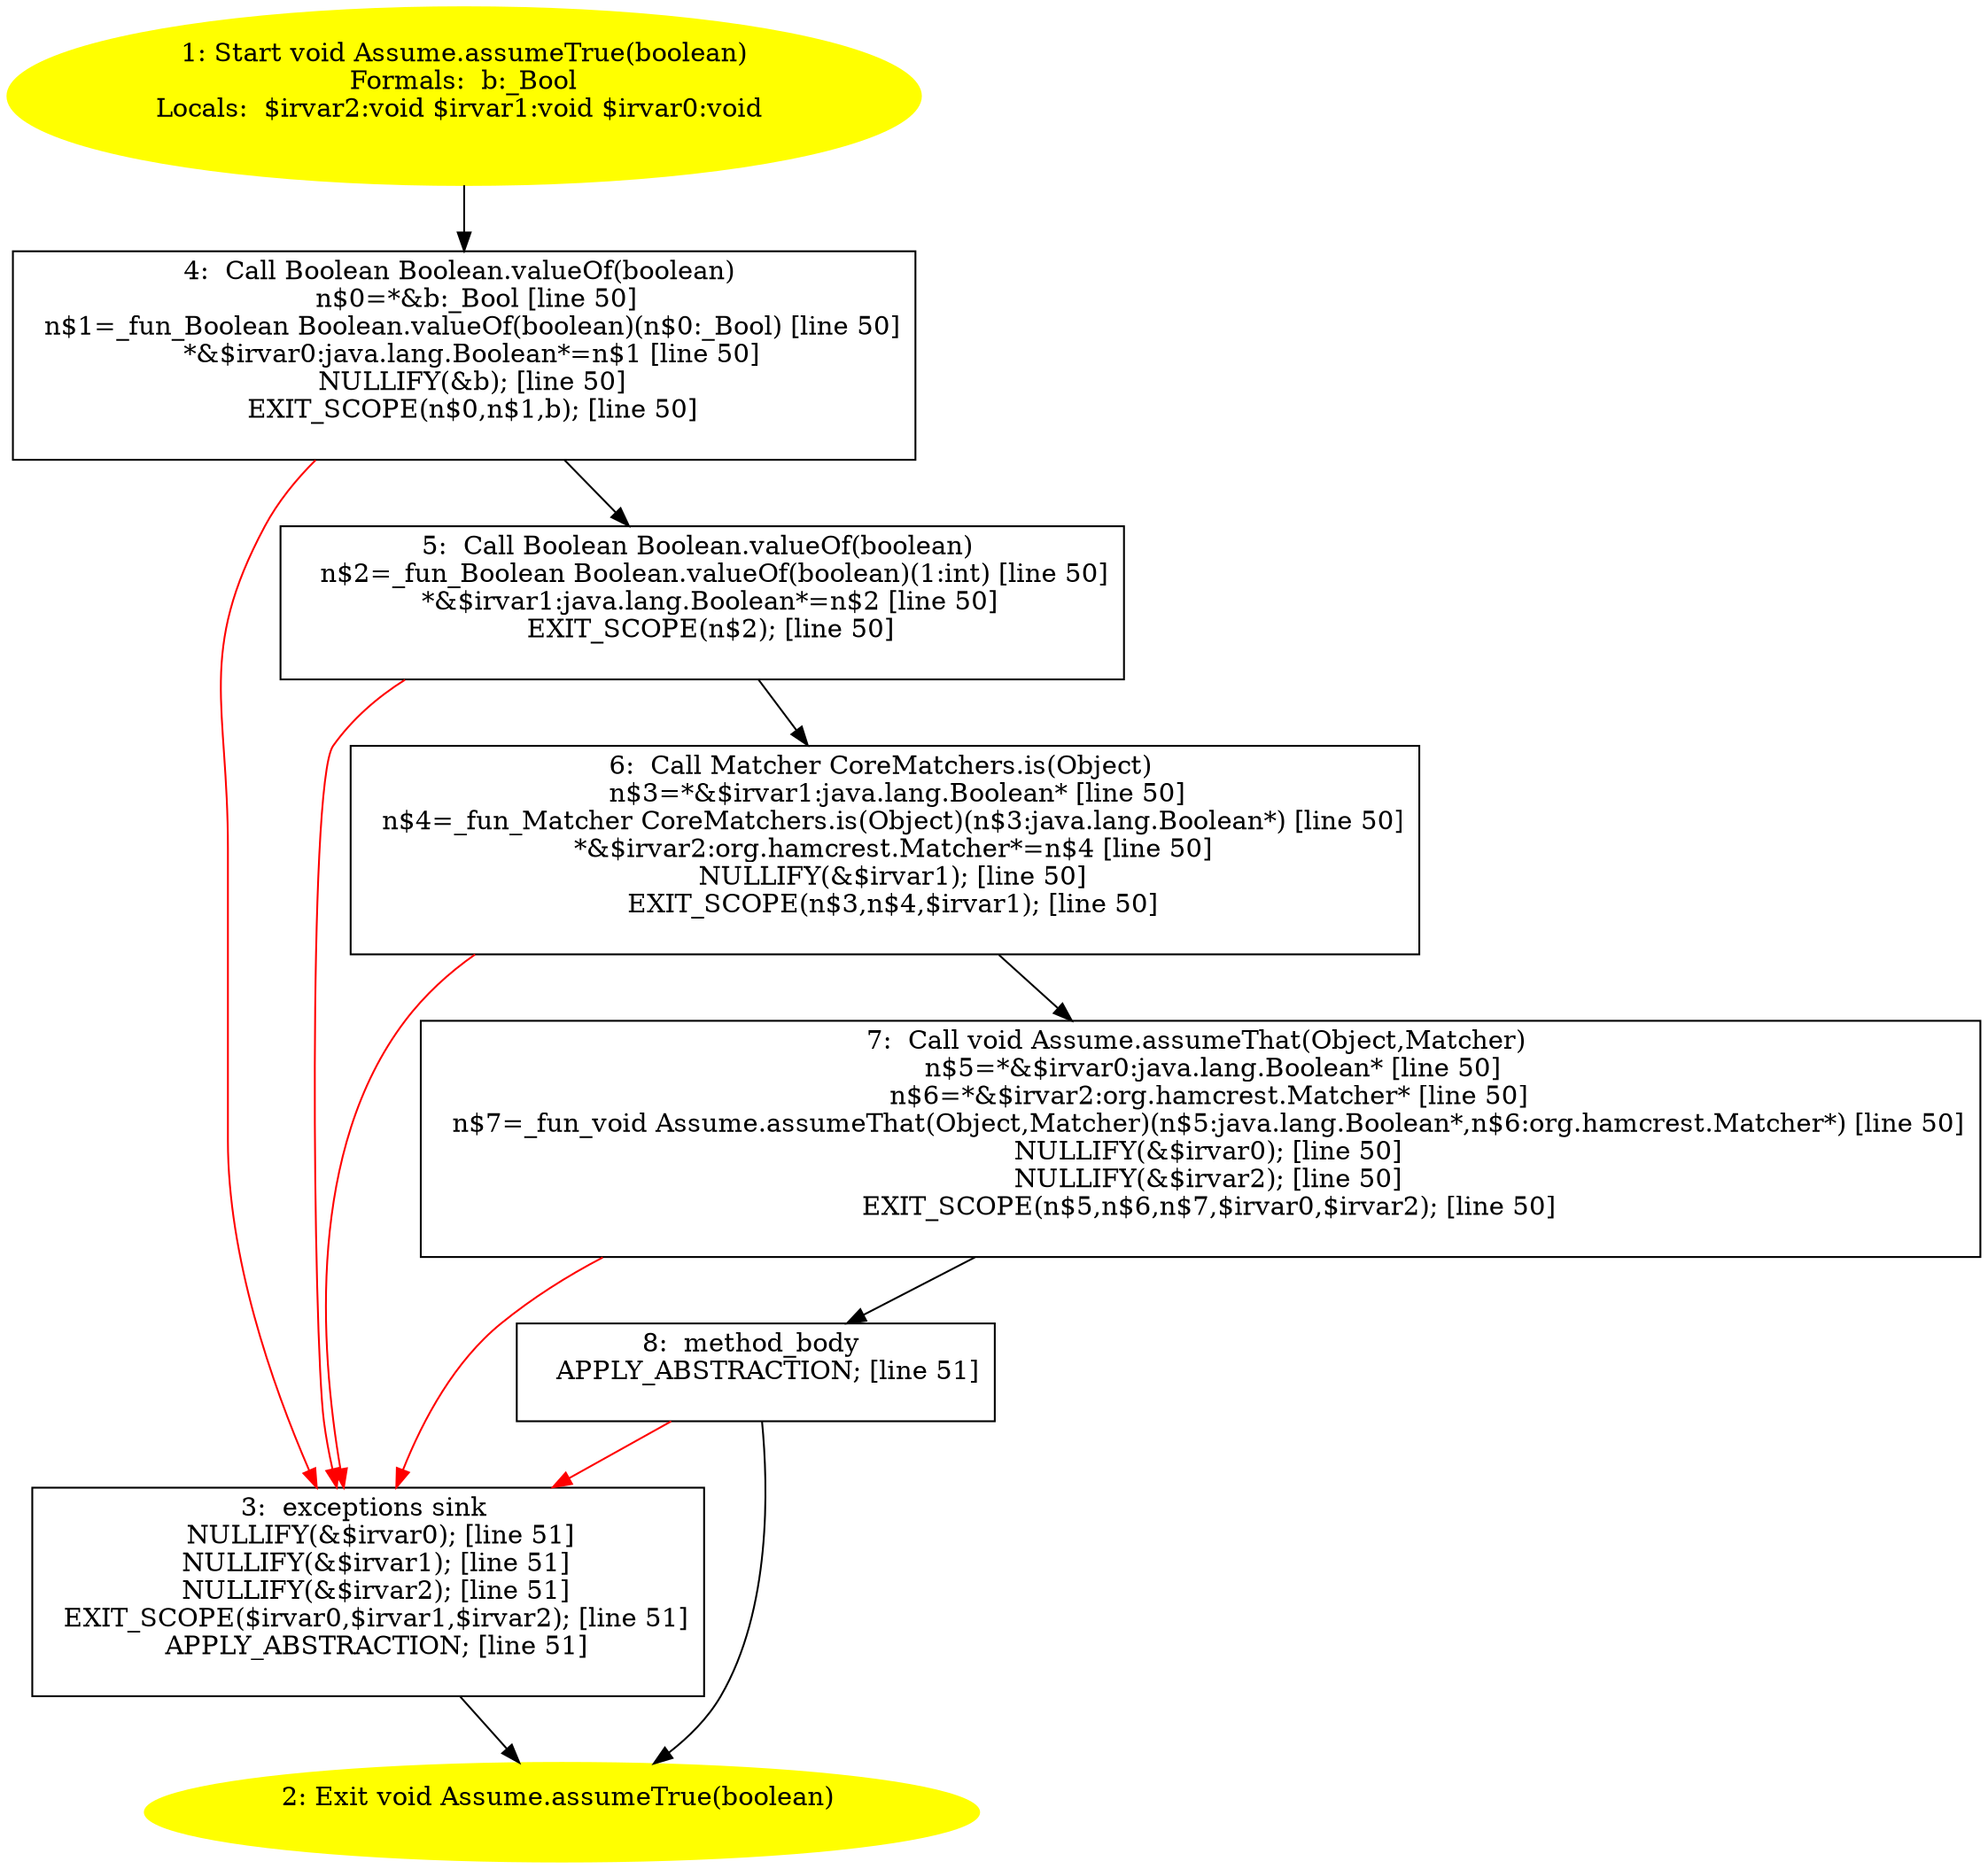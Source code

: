 /* @generated */
digraph cfg {
"org.junit.Assume.assumeTrue(boolean):void.ae5f75f2fface8c5afa4cc3e8297fc20_1" [label="1: Start void Assume.assumeTrue(boolean)\nFormals:  b:_Bool\nLocals:  $irvar2:void $irvar1:void $irvar0:void \n  " color=yellow style=filled]
	

	 "org.junit.Assume.assumeTrue(boolean):void.ae5f75f2fface8c5afa4cc3e8297fc20_1" -> "org.junit.Assume.assumeTrue(boolean):void.ae5f75f2fface8c5afa4cc3e8297fc20_4" ;
"org.junit.Assume.assumeTrue(boolean):void.ae5f75f2fface8c5afa4cc3e8297fc20_2" [label="2: Exit void Assume.assumeTrue(boolean) \n  " color=yellow style=filled]
	

"org.junit.Assume.assumeTrue(boolean):void.ae5f75f2fface8c5afa4cc3e8297fc20_3" [label="3:  exceptions sink \n   NULLIFY(&$irvar0); [line 51]\n  NULLIFY(&$irvar1); [line 51]\n  NULLIFY(&$irvar2); [line 51]\n  EXIT_SCOPE($irvar0,$irvar1,$irvar2); [line 51]\n  APPLY_ABSTRACTION; [line 51]\n " shape="box"]
	

	 "org.junit.Assume.assumeTrue(boolean):void.ae5f75f2fface8c5afa4cc3e8297fc20_3" -> "org.junit.Assume.assumeTrue(boolean):void.ae5f75f2fface8c5afa4cc3e8297fc20_2" ;
"org.junit.Assume.assumeTrue(boolean):void.ae5f75f2fface8c5afa4cc3e8297fc20_4" [label="4:  Call Boolean Boolean.valueOf(boolean) \n   n$0=*&b:_Bool [line 50]\n  n$1=_fun_Boolean Boolean.valueOf(boolean)(n$0:_Bool) [line 50]\n  *&$irvar0:java.lang.Boolean*=n$1 [line 50]\n  NULLIFY(&b); [line 50]\n  EXIT_SCOPE(n$0,n$1,b); [line 50]\n " shape="box"]
	

	 "org.junit.Assume.assumeTrue(boolean):void.ae5f75f2fface8c5afa4cc3e8297fc20_4" -> "org.junit.Assume.assumeTrue(boolean):void.ae5f75f2fface8c5afa4cc3e8297fc20_5" ;
	 "org.junit.Assume.assumeTrue(boolean):void.ae5f75f2fface8c5afa4cc3e8297fc20_4" -> "org.junit.Assume.assumeTrue(boolean):void.ae5f75f2fface8c5afa4cc3e8297fc20_3" [color="red" ];
"org.junit.Assume.assumeTrue(boolean):void.ae5f75f2fface8c5afa4cc3e8297fc20_5" [label="5:  Call Boolean Boolean.valueOf(boolean) \n   n$2=_fun_Boolean Boolean.valueOf(boolean)(1:int) [line 50]\n  *&$irvar1:java.lang.Boolean*=n$2 [line 50]\n  EXIT_SCOPE(n$2); [line 50]\n " shape="box"]
	

	 "org.junit.Assume.assumeTrue(boolean):void.ae5f75f2fface8c5afa4cc3e8297fc20_5" -> "org.junit.Assume.assumeTrue(boolean):void.ae5f75f2fface8c5afa4cc3e8297fc20_6" ;
	 "org.junit.Assume.assumeTrue(boolean):void.ae5f75f2fface8c5afa4cc3e8297fc20_5" -> "org.junit.Assume.assumeTrue(boolean):void.ae5f75f2fface8c5afa4cc3e8297fc20_3" [color="red" ];
"org.junit.Assume.assumeTrue(boolean):void.ae5f75f2fface8c5afa4cc3e8297fc20_6" [label="6:  Call Matcher CoreMatchers.is(Object) \n   n$3=*&$irvar1:java.lang.Boolean* [line 50]\n  n$4=_fun_Matcher CoreMatchers.is(Object)(n$3:java.lang.Boolean*) [line 50]\n  *&$irvar2:org.hamcrest.Matcher*=n$4 [line 50]\n  NULLIFY(&$irvar1); [line 50]\n  EXIT_SCOPE(n$3,n$4,$irvar1); [line 50]\n " shape="box"]
	

	 "org.junit.Assume.assumeTrue(boolean):void.ae5f75f2fface8c5afa4cc3e8297fc20_6" -> "org.junit.Assume.assumeTrue(boolean):void.ae5f75f2fface8c5afa4cc3e8297fc20_7" ;
	 "org.junit.Assume.assumeTrue(boolean):void.ae5f75f2fface8c5afa4cc3e8297fc20_6" -> "org.junit.Assume.assumeTrue(boolean):void.ae5f75f2fface8c5afa4cc3e8297fc20_3" [color="red" ];
"org.junit.Assume.assumeTrue(boolean):void.ae5f75f2fface8c5afa4cc3e8297fc20_7" [label="7:  Call void Assume.assumeThat(Object,Matcher) \n   n$5=*&$irvar0:java.lang.Boolean* [line 50]\n  n$6=*&$irvar2:org.hamcrest.Matcher* [line 50]\n  n$7=_fun_void Assume.assumeThat(Object,Matcher)(n$5:java.lang.Boolean*,n$6:org.hamcrest.Matcher*) [line 50]\n  NULLIFY(&$irvar0); [line 50]\n  NULLIFY(&$irvar2); [line 50]\n  EXIT_SCOPE(n$5,n$6,n$7,$irvar0,$irvar2); [line 50]\n " shape="box"]
	

	 "org.junit.Assume.assumeTrue(boolean):void.ae5f75f2fface8c5afa4cc3e8297fc20_7" -> "org.junit.Assume.assumeTrue(boolean):void.ae5f75f2fface8c5afa4cc3e8297fc20_8" ;
	 "org.junit.Assume.assumeTrue(boolean):void.ae5f75f2fface8c5afa4cc3e8297fc20_7" -> "org.junit.Assume.assumeTrue(boolean):void.ae5f75f2fface8c5afa4cc3e8297fc20_3" [color="red" ];
"org.junit.Assume.assumeTrue(boolean):void.ae5f75f2fface8c5afa4cc3e8297fc20_8" [label="8:  method_body \n   APPLY_ABSTRACTION; [line 51]\n " shape="box"]
	

	 "org.junit.Assume.assumeTrue(boolean):void.ae5f75f2fface8c5afa4cc3e8297fc20_8" -> "org.junit.Assume.assumeTrue(boolean):void.ae5f75f2fface8c5afa4cc3e8297fc20_2" ;
	 "org.junit.Assume.assumeTrue(boolean):void.ae5f75f2fface8c5afa4cc3e8297fc20_8" -> "org.junit.Assume.assumeTrue(boolean):void.ae5f75f2fface8c5afa4cc3e8297fc20_3" [color="red" ];
}
